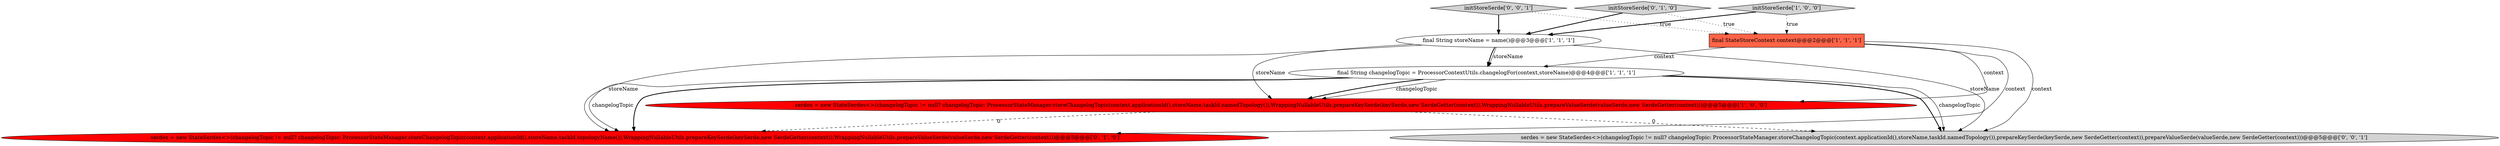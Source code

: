 digraph {
8 [style = filled, label = "serdes = new StateSerdes<>(changelogTopic != null? changelogTopic: ProcessorStateManager.storeChangelogTopic(context.applicationId(),storeName,taskId.namedTopology()),prepareKeySerde(keySerde,new SerdeGetter(context)),prepareValueSerde(valueSerde,new SerdeGetter(context)))@@@5@@@['0', '0', '1']", fillcolor = lightgray, shape = ellipse image = "AAA0AAABBB3BBB"];
7 [style = filled, label = "initStoreSerde['0', '0', '1']", fillcolor = lightgray, shape = diamond image = "AAA0AAABBB3BBB"];
2 [style = filled, label = "initStoreSerde['1', '0', '0']", fillcolor = lightgray, shape = diamond image = "AAA0AAABBB1BBB"];
5 [style = filled, label = "serdes = new StateSerdes<>(changelogTopic != null? changelogTopic: ProcessorStateManager.storeChangelogTopic(context.applicationId(),storeName,taskId.topologyName()),WrappingNullableUtils.prepareKeySerde(keySerde,new SerdeGetter(context)),WrappingNullableUtils.prepareValueSerde(valueSerde,new SerdeGetter(context)))@@@5@@@['0', '1', '0']", fillcolor = red, shape = ellipse image = "AAA1AAABBB2BBB"];
0 [style = filled, label = "serdes = new StateSerdes<>(changelogTopic != null? changelogTopic: ProcessorStateManager.storeChangelogTopic(context.applicationId(),storeName,taskId.namedTopology()),WrappingNullableUtils.prepareKeySerde(keySerde,new SerdeGetter(context)),WrappingNullableUtils.prepareValueSerde(valueSerde,new SerdeGetter(context)))@@@5@@@['1', '0', '0']", fillcolor = red, shape = ellipse image = "AAA1AAABBB1BBB"];
3 [style = filled, label = "final String storeName = name()@@@3@@@['1', '1', '1']", fillcolor = white, shape = ellipse image = "AAA0AAABBB1BBB"];
1 [style = filled, label = "final String changelogTopic = ProcessorContextUtils.changelogFor(context,storeName)@@@4@@@['1', '1', '1']", fillcolor = white, shape = ellipse image = "AAA0AAABBB1BBB"];
6 [style = filled, label = "initStoreSerde['0', '1', '0']", fillcolor = lightgray, shape = diamond image = "AAA0AAABBB2BBB"];
4 [style = filled, label = "final StateStoreContext context@@@2@@@['1', '1', '1']", fillcolor = tomato, shape = box image = "AAA0AAABBB1BBB"];
1->5 [style = bold, label=""];
6->3 [style = bold, label=""];
1->8 [style = bold, label=""];
1->0 [style = solid, label="changelogTopic"];
4->8 [style = solid, label="context"];
3->1 [style = bold, label=""];
0->5 [style = dashed, label="0"];
2->3 [style = bold, label=""];
3->1 [style = solid, label="storeName"];
1->0 [style = bold, label=""];
7->3 [style = bold, label=""];
1->8 [style = solid, label="changelogTopic"];
4->1 [style = solid, label="context"];
3->8 [style = solid, label="storeName"];
3->5 [style = solid, label="storeName"];
6->4 [style = dotted, label="true"];
2->4 [style = dotted, label="true"];
7->4 [style = dotted, label="true"];
3->0 [style = solid, label="storeName"];
4->5 [style = solid, label="context"];
0->8 [style = dashed, label="0"];
1->5 [style = solid, label="changelogTopic"];
4->0 [style = solid, label="context"];
}
